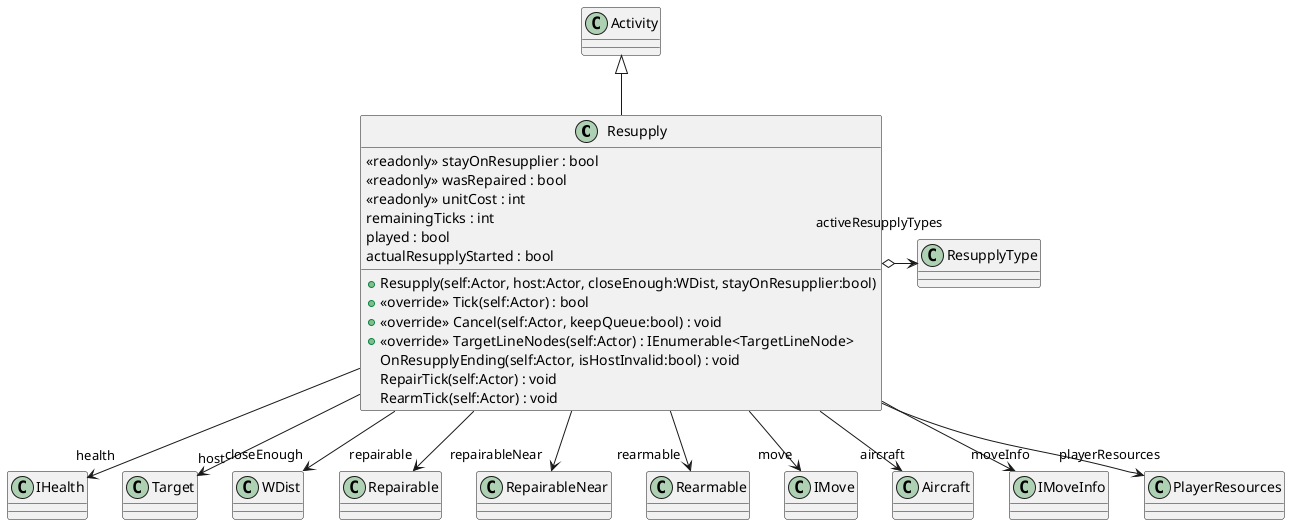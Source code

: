 @startuml
class Resupply {
    <<readonly>> stayOnResupplier : bool
    <<readonly>> wasRepaired : bool
    <<readonly>> unitCost : int
    remainingTicks : int
    played : bool
    actualResupplyStarted : bool
    + Resupply(self:Actor, host:Actor, closeEnough:WDist, stayOnResupplier:bool)
    + <<override>> Tick(self:Actor) : bool
    + <<override>> Cancel(self:Actor, keepQueue:bool) : void
    + <<override>> TargetLineNodes(self:Actor) : IEnumerable<TargetLineNode>
    OnResupplyEnding(self:Actor, isHostInvalid:bool) : void
    RepairTick(self:Actor) : void
    RearmTick(self:Actor) : void
}
Activity <|-- Resupply
Resupply --> "health" IHealth
Resupply --> "host" Target
Resupply --> "closeEnough" WDist
Resupply --> "repairable" Repairable
Resupply --> "repairableNear" RepairableNear
Resupply --> "rearmable" Rearmable
Resupply --> "move" IMove
Resupply --> "aircraft" Aircraft
Resupply --> "moveInfo" IMoveInfo
Resupply --> "playerResources" PlayerResources
Resupply o-> "activeResupplyTypes" ResupplyType
@enduml
